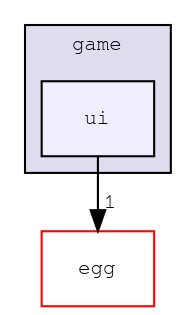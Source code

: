 digraph "source/game/ui" {
  compound=true
  node [ fontsize="10", fontname="FreeMono"];
  edge [ labelfontsize="10", labelfontname="FreeMono"];
  subgraph clusterdir_9ea5017e8fa7189fb9af6fe82af05461 {
    graph [ bgcolor="#ddddee", pencolor="black", label="game" fontname="FreeMono", fontsize="10", URL="dir_9ea5017e8fa7189fb9af6fe82af05461.html"]
  dir_e289bcd2df3e0c1b092339898d2b01ed [shape=box, label="ui", style="filled", fillcolor="#eeeeff", pencolor="black", URL="dir_e289bcd2df3e0c1b092339898d2b01ed.html"];
  }
  dir_dfa3dd376ef284b4fe91688c4c5b67ec [shape=box label="egg" fillcolor="white" style="filled" color="red" URL="dir_dfa3dd376ef284b4fe91688c4c5b67ec.html"];
  dir_e289bcd2df3e0c1b092339898d2b01ed->dir_dfa3dd376ef284b4fe91688c4c5b67ec [headlabel="1", labeldistance=1.5 headhref="dir_000012_000001.html"];
}
